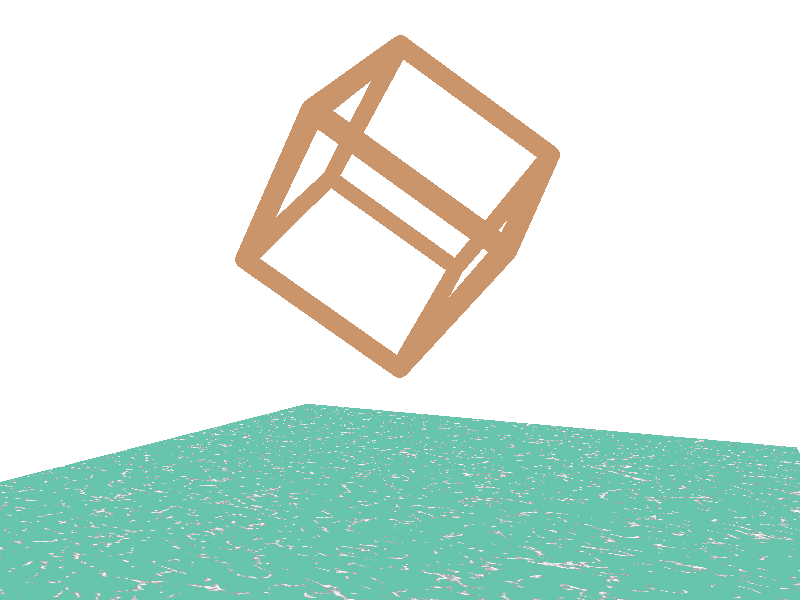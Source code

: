 //Projection of a cube

//Load some interesting colors and textures
#include "colors.inc"
#include "stones.inc"
#include "glass.inc"
#include "metals.inc"
#include "woods.inc"

//Describe the location of the camera and where it is aimed
camera { 
  location <3,0,-6>
  look_at <0,0,0> 
  angle 65
}

//Define a background color
background { color White }

//Describe the location and color of the light sources
light_source { 
  <0,5000,0> 
  color White*2
  }   
  
light_source {
 <5,-2,-4>
 color White*3
 }
 
//Define the coordinates of the eight vertices
#declare p1 = <-1,-1,-1>;
#declare p2 = <-1,-1,1>;
#declare p3 = <-1,1,-1>;
#declare p4 = <-1,1,1>;
#declare p5 = <1,-1,-1>;
#declare p6 = <1,-1,1>;
#declare p7 = <1,1,-1>;
#declare p8 = <1,1,1>;

//radius of framework
#declare r = .1;

//texture of cube elements
#declare ss = texture{T_Copper_3B};
#declare cs = texture{T_Copper_3B};

//the cubical framework

object{union{
sphere { p1, r texture{ss}} 
sphere { p2, r texture{ss}}
sphere { p3, r texture{ss}} 
sphere { p4, r texture{ss}} 
sphere { p5, r texture{ss}} 
sphere { p6, r texture{ss}} 
sphere { p7, r texture{ss}} 
sphere { p8, r texture{ss}} 

cylinder { p1,p2,r texture{cs}}
cylinder { p1,p3,r texture{cs}}
cylinder { p1,p5,r texture{cs}}
cylinder { p2,p6,r texture{cs}}
cylinder { p2,p4,r texture{cs}}
cylinder { p3,p7,r texture{cs}}
cylinder { p3,p4,r texture{cs}}
cylinder { p4,p8,r texture{cs}}
cylinder { p5,p7,r texture{cs}}
cylinder { p5,p6,r texture{cs}}
cylinder { p6,p8,r texture{cs}}
cylinder { p7,p8,r texture{cs}}
}
rotate y*45
rotate x*55
translate y}

//projection surface
polygon{5, <-4,-2,-4>,<-4,-2,4>,<4,-2,4>,<4,-2,-4>,<-4,-2,-4>
texture{T_Stone18}} 






